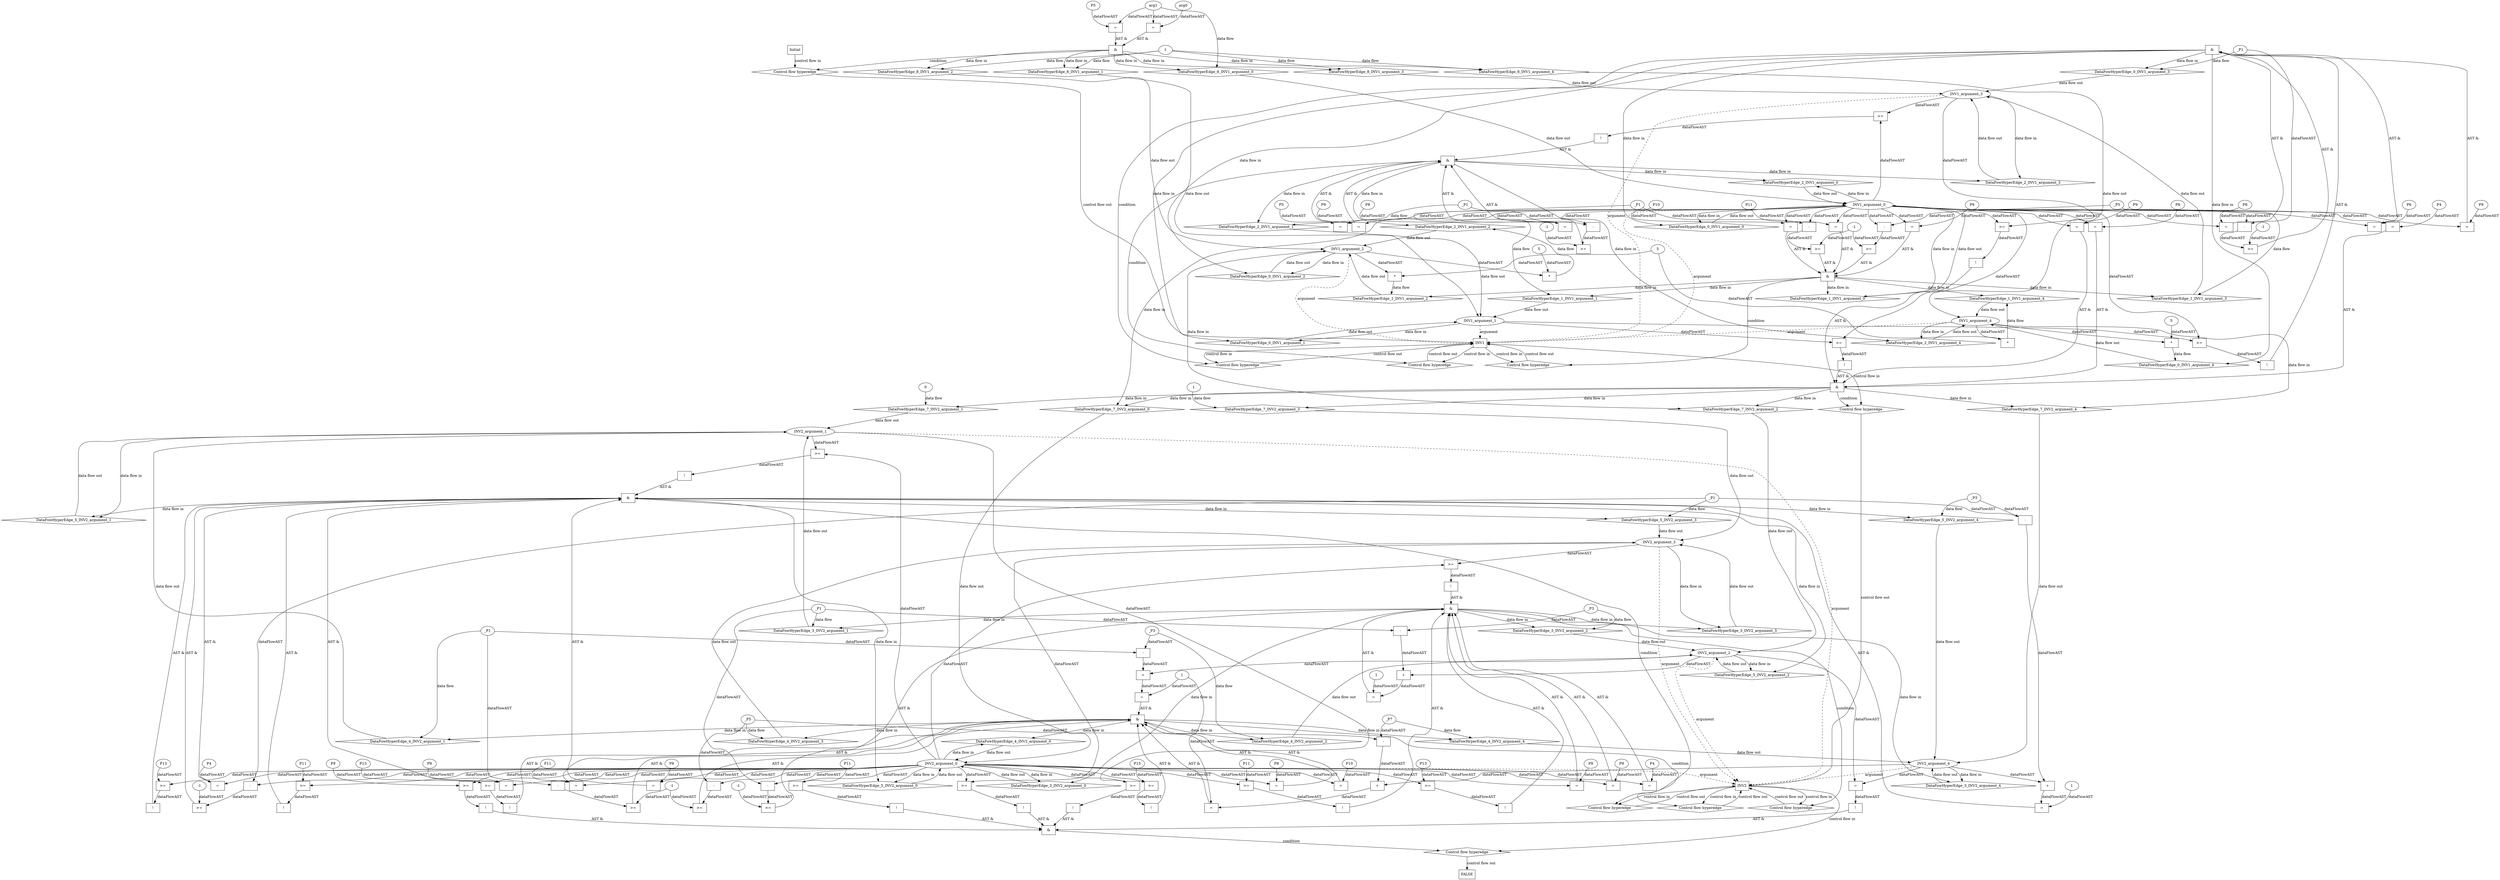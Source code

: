 digraph dag {
"INV1" [label="INV1" nodeName="INV1" class=cfn  shape="rect"];
"INV2" [label="INV2" nodeName="INV2" class=cfn  shape="rect"];
FALSE [label="FALSE" nodeName=FALSE class=cfn  shape="rect"];
Initial [label="Initial" nodeName=Initial class=cfn  shape="rect"];
ControlFowHyperEdge_0 [label="Control flow hyperedge" nodeName=ControlFowHyperEdge_0 class=controlFlowHyperEdge shape="diamond"];
"INV1" -> ControlFowHyperEdge_0 [label="control flow in"]
ControlFowHyperEdge_0 -> "INV1" [label="control flow out"]
ControlFowHyperEdge_1 [label="Control flow hyperedge" nodeName=ControlFowHyperEdge_1 class=controlFlowHyperEdge shape="diamond"];
"INV1" -> ControlFowHyperEdge_1 [label="control flow in"]
ControlFowHyperEdge_1 -> "INV1" [label="control flow out"]
ControlFowHyperEdge_2 [label="Control flow hyperedge" nodeName=ControlFowHyperEdge_2 class=controlFlowHyperEdge shape="diamond"];
"INV1" -> ControlFowHyperEdge_2 [label="control flow in"]
ControlFowHyperEdge_2 -> "INV1" [label="control flow out"]
ControlFowHyperEdge_3 [label="Control flow hyperedge" nodeName=ControlFowHyperEdge_3 class=controlFlowHyperEdge shape="diamond"];
"INV2" -> ControlFowHyperEdge_3 [label="control flow in"]
ControlFowHyperEdge_3 -> "INV2" [label="control flow out"]
ControlFowHyperEdge_4 [label="Control flow hyperedge" nodeName=ControlFowHyperEdge_4 class=controlFlowHyperEdge shape="diamond"];
"INV2" -> ControlFowHyperEdge_4 [label="control flow in"]
ControlFowHyperEdge_4 -> "INV2" [label="control flow out"]
ControlFowHyperEdge_5 [label="Control flow hyperedge" nodeName=ControlFowHyperEdge_5 class=controlFlowHyperEdge shape="diamond"];
"INV2" -> ControlFowHyperEdge_5 [label="control flow in"]
ControlFowHyperEdge_5 -> "INV2" [label="control flow out"]
ControlFowHyperEdge_6 [label="Control flow hyperedge" nodeName=ControlFowHyperEdge_6 class=controlFlowHyperEdge shape="diamond"];
"INV2" -> ControlFowHyperEdge_6 [label="control flow in"]
ControlFowHyperEdge_6 -> "FALSE" [label="control flow out"]
ControlFowHyperEdge_7 [label="Control flow hyperedge" nodeName=ControlFowHyperEdge_7 class=controlFlowHyperEdge shape="diamond"];
"INV1" -> ControlFowHyperEdge_7 [label="control flow in"]
ControlFowHyperEdge_7 -> "INV2" [label="control flow out"]
ControlFowHyperEdge_8 [label="Control flow hyperedge" nodeName=ControlFowHyperEdge_8 class=controlFlowHyperEdge shape="diamond"];
"Initial" -> ControlFowHyperEdge_8 [label="control flow in"]
ControlFowHyperEdge_8 -> "INV1" [label="control flow out"]
"INV1_argument_0" [label="INV1_argument_0" nodeName=argument0 class=argument  head="INV1" shape="oval"];
"INV1_argument_0" -> "INV1"[label="argument" style="dashed"]
"INV1_argument_1" [label="INV1_argument_1" nodeName=argument1 class=argument  head="INV1" shape="oval"];
"INV1_argument_1" -> "INV1"[label="argument" style="dashed"]
"INV1_argument_2" [label="INV1_argument_2" nodeName=argument2 class=argument  head="INV1" shape="oval"];
"INV1_argument_2" -> "INV1"[label="argument" style="dashed"]
"INV1_argument_3" [label="INV1_argument_3" nodeName=argument3 class=argument  head="INV1" shape="oval"];
"INV1_argument_3" -> "INV1"[label="argument" style="dashed"]
"INV1_argument_4" [label="INV1_argument_4" nodeName=argument4 class=argument  head="INV1" shape="oval"];
"INV1_argument_4" -> "INV1"[label="argument" style="dashed"]
"INV2_argument_0" [label="INV2_argument_0" nodeName=argument0 class=argument  head="INV2" shape="oval"];
"INV2_argument_0" -> "INV2"[label="argument" style="dashed"]
"INV2_argument_1" [label="INV2_argument_1" nodeName=argument1 class=argument  head="INV2" shape="oval"];
"INV2_argument_1" -> "INV2"[label="argument" style="dashed"]
"INV2_argument_2" [label="INV2_argument_2" nodeName=argument2 class=argument  head="INV2" shape="oval"];
"INV2_argument_2" -> "INV2"[label="argument" style="dashed"]
"INV2_argument_3" [label="INV2_argument_3" nodeName=argument3 class=argument  head="INV2" shape="oval"];
"INV2_argument_3" -> "INV2"[label="argument" style="dashed"]
"INV2_argument_4" [label="INV2_argument_4" nodeName=argument4 class=argument  head="INV2" shape="oval"];
"INV2_argument_4" -> "INV2"[label="argument" style="dashed"]

"xxxINV1___INV1_0xxx_and" [label="&" nodeName="xxxINV1___INV1_0xxx_and" class=Operator shape="rect"];
"xxxINV1___INV1_0xxxguard1_node_0" [label="=" nodeName="xxxINV1___INV1_0xxxguard1_node_0" class=Operator  shape="rect"];
"xxxINV1___INV1_0xxxguard1_node_1" [label="P6" nodeName="xxxINV1___INV1_0xxxguard1_node_1" class=Constant ];
"xxxINV1___INV1_0xxxguard1_node_1" -> "xxxINV1___INV1_0xxxguard1_node_0"[label="dataFlowAST"]
"INV1_argument_0" -> "xxxINV1___INV1_0xxxguard1_node_0"[label="dataFlowAST"]

"xxxINV1___INV1_0xxxguard1_node_0" -> "xxxINV1___INV1_0xxx_and" [label="AST &"];
"xxxINV1___INV1_0xxxguard2_node_0" [label="!" nodeName="xxxINV1___INV1_0xxxguard2_node_0" class=Operator shape="rect"];
"xxxINV1___INV1_0xxxguard2_node_1" [label=">=" nodeName="xxxINV1___INV1_0xxxguard2_node_1" class=Operator  shape="rect"];
"xxxINV1___INV1_0xxxguard2_node_1" -> "xxxINV1___INV1_0xxxguard2_node_0"[label="dataFlowAST"]
"INV1_argument_0" -> "xxxINV1___INV1_0xxxguard2_node_1"[label="dataFlowAST"]
"INV1_argument_1" -> "xxxINV1___INV1_0xxxguard2_node_1"[label="dataFlowAST"]

"xxxINV1___INV1_0xxxguard2_node_0" -> "xxxINV1___INV1_0xxx_and" [label="AST &"];
"xxxINV1___INV1_0xxxguard_0_node_0" [label="=" nodeName="xxxINV1___INV1_0xxxguard_0_node_0" class=Operator  shape="rect"];
"xxxINV1___INV1_0xxxguard_0_node_1" [label="P9" nodeName="xxxINV1___INV1_0xxxguard_0_node_1" class=Constant ];
"xxxINV1___INV1_0xxxguard_0_node_1" -> "xxxINV1___INV1_0xxxguard_0_node_0"[label="dataFlowAST"]
"INV1_argument_0" -> "xxxINV1___INV1_0xxxguard_0_node_0"[label="dataFlowAST"]

"xxxINV1___INV1_0xxxguard_0_node_0" -> "xxxINV1___INV1_0xxx_and" [label="AST &"];
"xxxINV1___INV1_0xxxguard4_node_0" [label="=" nodeName="xxxINV1___INV1_0xxxguard4_node_0" class=Operator  shape="rect"];
"xxxINV1___INV1_0xxxguard4_node_1" [label="P8" nodeName="xxxINV1___INV1_0xxxguard4_node_1" class=Constant ];
"xxxINV1___INV1_0xxxguard4_node_1" -> "xxxINV1___INV1_0xxxguard4_node_0"[label="dataFlowAST"]
"INV1_argument_0" -> "xxxINV1___INV1_0xxxguard4_node_0"[label="dataFlowAST"]

"xxxINV1___INV1_0xxxguard4_node_0" -> "xxxINV1___INV1_0xxx_and" [label="AST &"];
"xxxINV1___INV1_0xxxguard3_node_0" [label=">=" nodeName="xxxINV1___INV1_0xxxguard3_node_0" class=Operator  shape="rect"];
"xxxINV1___INV1_0xxxguard3_node_1" [label="-" nodeName="xxxINV1___INV1_0xxxguard3_node_1" class= Operator shape="rect"];
"xxxINV1___INV1_0xxxguard3_node_4" [label="-1" nodeName="xxxINV1___INV1_0xxxguard3_node_4" class=Literal ];
"xxxINV1___INV1_0xxxguard3_node_1" -> "xxxINV1___INV1_0xxxguard3_node_0"[label="dataFlowAST"]
"xxxINV1___INV1_0xxxguard3_node_4" -> "xxxINV1___INV1_0xxxguard3_node_0"[label="dataFlowAST"]
"INV1_argument_0" -> "xxxINV1___INV1_0xxxguard3_node_1"[label="dataFlowAST"]
"xxxINV1___INV1_0xxxdataFlow_0_node_0" -> "xxxINV1___INV1_0xxxguard3_node_1"[label="dataFlowAST"]

"xxxINV1___INV1_0xxxguard3_node_0" -> "xxxINV1___INV1_0xxx_and" [label="AST &"];
"xxxINV1___INV1_0xxx_and" -> "ControlFowHyperEdge_0" [label="condition"];
"xxxINV1___INV1_0xxxdataFlow_0_node_0" [label="_P1" nodeName="xxxINV1___INV1_0xxxdataFlow_0_node_0" class=Constant ];

"xxxINV1___INV1_0xxxdataFlow_0_node_0" -> "DataFowHyperEdge_0_INV1_argument_3" [label="data flow"];
"xxxINV1___INV1_0xxxdataFlow1_node_0" [label="*" nodeName="xxxINV1___INV1_0xxxdataFlow1_node_0" class=Operator  shape="rect"];
"xxxINV1___INV1_0xxxdataFlow1_node_1" [label="5" nodeName="xxxINV1___INV1_0xxxdataFlow1_node_1" class=Coeff ];
"xxxINV1___INV1_0xxxdataFlow1_node_1" -> "xxxINV1___INV1_0xxxdataFlow1_node_0"[label="dataFlowAST"]
"INV1_argument_4" -> "xxxINV1___INV1_0xxxdataFlow1_node_0"[label="dataFlowAST"]

"xxxINV1___INV1_0xxxdataFlow1_node_0" -> "DataFowHyperEdge_0_INV1_argument_4" [label="data flow"];
"xxxINV1___INV1_1xxx_and" [label="&" nodeName="xxxINV1___INV1_1xxx_and" class=Operator shape="rect"];
"xxxINV1___INV1_1xxxguard2_node_0" [label=">=" nodeName="xxxINV1___INV1_1xxxguard2_node_0" class=Operator  shape="rect"];
"xxxINV1___INV1_1xxxguard2_node_1" [label="-" nodeName="xxxINV1___INV1_1xxxguard2_node_1" class= Operator shape="rect"];
"xxxINV1___INV1_1xxxguard2_node_4" [label="-1" nodeName="xxxINV1___INV1_1xxxguard2_node_4" class=Literal ];
"xxxINV1___INV1_1xxxguard2_node_1" -> "xxxINV1___INV1_1xxxguard2_node_0"[label="dataFlowAST"]
"xxxINV1___INV1_1xxxguard2_node_4" -> "xxxINV1___INV1_1xxxguard2_node_0"[label="dataFlowAST"]
"INV1_argument_0" -> "xxxINV1___INV1_1xxxguard2_node_1"[label="dataFlowAST"]
"xxxINV1___INV1_1xxxdataFlow_0_node_0" -> "xxxINV1___INV1_1xxxguard2_node_1"[label="dataFlowAST"]

"xxxINV1___INV1_1xxxguard2_node_0" -> "xxxINV1___INV1_1xxx_and" [label="AST &"];
"xxxINV1___INV1_1xxxguard3_node_0" [label=">=" nodeName="xxxINV1___INV1_1xxxguard3_node_0" class=Operator  shape="rect"];
"xxxINV1___INV1_1xxxguard3_node_1" [label="-" nodeName="xxxINV1___INV1_1xxxguard3_node_1" class= Operator shape="rect"];
"xxxINV1___INV1_1xxxguard3_node_1" -> "xxxINV1___INV1_1xxxguard3_node_0"[label="dataFlowAST"]
"xxxINV1___INV1_1xxxguard2_node_4" -> "xxxINV1___INV1_1xxxguard3_node_0"[label="dataFlowAST"]
"INV1_argument_0" -> "xxxINV1___INV1_1xxxguard3_node_1"[label="dataFlowAST"]
"xxxINV1___INV1_1xxxdataFlow2_node_0" -> "xxxINV1___INV1_1xxxguard3_node_1"[label="dataFlowAST"]

"xxxINV1___INV1_1xxxguard3_node_0" -> "xxxINV1___INV1_1xxx_and" [label="AST &"];
"xxxINV1___INV1_1xxxguard_0_node_0" [label="=" nodeName="xxxINV1___INV1_1xxxguard_0_node_0" class=Operator  shape="rect"];
"xxxINV1___INV1_1xxxguard_0_node_1" [label="P11" nodeName="xxxINV1___INV1_1xxxguard_0_node_1" class=Constant ];
"xxxINV1___INV1_1xxxguard_0_node_1" -> "xxxINV1___INV1_1xxxguard_0_node_0"[label="dataFlowAST"]
"INV1_argument_0" -> "xxxINV1___INV1_1xxxguard_0_node_0"[label="dataFlowAST"]

"xxxINV1___INV1_1xxxguard_0_node_0" -> "xxxINV1___INV1_1xxx_and" [label="AST &"];
"xxxINV1___INV1_1xxxguard4_node_0" [label="=" nodeName="xxxINV1___INV1_1xxxguard4_node_0" class=Operator  shape="rect"];
"xxxINV1___INV1_1xxxguard4_node_1" [label="P10" nodeName="xxxINV1___INV1_1xxxguard4_node_1" class=Constant ];
"xxxINV1___INV1_1xxxguard4_node_1" -> "xxxINV1___INV1_1xxxguard4_node_0"[label="dataFlowAST"]
"INV1_argument_0" -> "xxxINV1___INV1_1xxxguard4_node_0"[label="dataFlowAST"]

"xxxINV1___INV1_1xxxguard4_node_0" -> "xxxINV1___INV1_1xxx_and" [label="AST &"];
"xxxINV1___INV1_1xxxguard1_node_0" [label="=" nodeName="xxxINV1___INV1_1xxxguard1_node_0" class=Operator  shape="rect"];
"xxxINV1___INV1_1xxxguard1_node_1" [label="P9" nodeName="xxxINV1___INV1_1xxxguard1_node_1" class=Constant ];
"xxxINV1___INV1_1xxxguard1_node_1" -> "xxxINV1___INV1_1xxxguard1_node_0"[label="dataFlowAST"]
"INV1_argument_0" -> "xxxINV1___INV1_1xxxguard1_node_0"[label="dataFlowAST"]

"xxxINV1___INV1_1xxxguard1_node_0" -> "xxxINV1___INV1_1xxx_and" [label="AST &"];
"xxxINV1___INV1_1xxx_and" -> "ControlFowHyperEdge_1" [label="condition"];
"xxxINV1___INV1_1xxxdataFlow_0_node_0" [label="_P1" nodeName="xxxINV1___INV1_1xxxdataFlow_0_node_0" class=Constant ];

"xxxINV1___INV1_1xxxdataFlow_0_node_0" -> "DataFowHyperEdge_1_INV1_argument_1" [label="data flow"];
"xxxINV1___INV1_1xxxdataFlow1_node_0" [label="*" nodeName="xxxINV1___INV1_1xxxdataFlow1_node_0" class=Operator  shape="rect"];
"xxxINV1___INV1_1xxxdataFlow1_node_1" [label="5" nodeName="xxxINV1___INV1_1xxxdataFlow1_node_1" class=Coeff ];
"xxxINV1___INV1_1xxxdataFlow1_node_1" -> "xxxINV1___INV1_1xxxdataFlow1_node_0"[label="dataFlowAST"]
"INV1_argument_2" -> "xxxINV1___INV1_1xxxdataFlow1_node_0"[label="dataFlowAST"]

"xxxINV1___INV1_1xxxdataFlow1_node_0" -> "DataFowHyperEdge_1_INV1_argument_2" [label="data flow"];
"xxxINV1___INV1_1xxxdataFlow2_node_0" [label="_P5" nodeName="xxxINV1___INV1_1xxxdataFlow2_node_0" class=Constant ];

"xxxINV1___INV1_1xxxdataFlow2_node_0" -> "DataFowHyperEdge_1_INV1_argument_3" [label="data flow"];
"xxxINV1___INV1_1xxxdataFlow3_node_0" [label="*" nodeName="xxxINV1___INV1_1xxxdataFlow3_node_0" class=Operator  shape="rect"];
"xxxINV1___INV1_1xxxdataFlow1_node_1" [label="5" nodeName="xxxINV1___INV1_1xxxdataFlow1_node_1" class=Coeff ];
"xxxINV1___INV1_1xxxdataFlow1_node_1" -> "xxxINV1___INV1_1xxxdataFlow3_node_0"[label="dataFlowAST"]
"INV1_argument_4" -> "xxxINV1___INV1_1xxxdataFlow3_node_0"[label="dataFlowAST"]

"xxxINV1___INV1_1xxxdataFlow3_node_0" -> "DataFowHyperEdge_1_INV1_argument_4" [label="data flow"];
"xxxINV1___INV1_2xxx_and" [label="&" nodeName="xxxINV1___INV1_2xxx_and" class=Operator shape="rect"];
"xxxINV1___INV1_2xxxguard3_node_0" [label="!" nodeName="xxxINV1___INV1_2xxxguard3_node_0" class=Operator shape="rect"];
"xxxINV1___INV1_2xxxguard3_node_1" [label=">=" nodeName="xxxINV1___INV1_2xxxguard3_node_1" class=Operator  shape="rect"];
"xxxINV1___INV1_2xxxguard3_node_1" -> "xxxINV1___INV1_2xxxguard3_node_0"[label="dataFlowAST"]
"INV1_argument_0" -> "xxxINV1___INV1_2xxxguard3_node_1"[label="dataFlowAST"]
"INV1_argument_3" -> "xxxINV1___INV1_2xxxguard3_node_1"[label="dataFlowAST"]

"xxxINV1___INV1_2xxxguard3_node_0" -> "xxxINV1___INV1_2xxx_and" [label="AST &"];
"xxxINV1___INV1_2xxxguard4_node_0" [label="=" nodeName="xxxINV1___INV1_2xxxguard4_node_0" class=Operator  shape="rect"];
"xxxINV1___INV1_2xxxguard4_node_1" [label="P8" nodeName="xxxINV1___INV1_2xxxguard4_node_1" class=Constant ];
"xxxINV1___INV1_2xxxguard4_node_1" -> "xxxINV1___INV1_2xxxguard4_node_0"[label="dataFlowAST"]
"INV1_argument_0" -> "xxxINV1___INV1_2xxxguard4_node_0"[label="dataFlowAST"]

"xxxINV1___INV1_2xxxguard4_node_0" -> "xxxINV1___INV1_2xxx_and" [label="AST &"];
"xxxINV1___INV1_2xxxguard_0_node_0" [label="=" nodeName="xxxINV1___INV1_2xxxguard_0_node_0" class=Operator  shape="rect"];
"xxxINV1___INV1_2xxxguard_0_node_1" [label="P9" nodeName="xxxINV1___INV1_2xxxguard_0_node_1" class=Constant ];
"xxxINV1___INV1_2xxxguard_0_node_1" -> "xxxINV1___INV1_2xxxguard_0_node_0"[label="dataFlowAST"]
"INV1_argument_0" -> "xxxINV1___INV1_2xxxguard_0_node_0"[label="dataFlowAST"]

"xxxINV1___INV1_2xxxguard_0_node_0" -> "xxxINV1___INV1_2xxx_and" [label="AST &"];
"xxxINV1___INV1_2xxxguard2_node_0" [label=">=" nodeName="xxxINV1___INV1_2xxxguard2_node_0" class=Operator  shape="rect"];
"xxxINV1___INV1_2xxxguard2_node_1" [label="-" nodeName="xxxINV1___INV1_2xxxguard2_node_1" class= Operator shape="rect"];
"xxxINV1___INV1_2xxxguard2_node_4" [label="-1" nodeName="xxxINV1___INV1_2xxxguard2_node_4" class=Literal ];
"xxxINV1___INV1_2xxxguard2_node_1" -> "xxxINV1___INV1_2xxxguard2_node_0"[label="dataFlowAST"]
"xxxINV1___INV1_2xxxguard2_node_4" -> "xxxINV1___INV1_2xxxguard2_node_0"[label="dataFlowAST"]
"INV1_argument_0" -> "xxxINV1___INV1_2xxxguard2_node_1"[label="dataFlowAST"]
"xxxINV1___INV1_2xxxdataFlow_0_node_0" -> "xxxINV1___INV1_2xxxguard2_node_1"[label="dataFlowAST"]

"xxxINV1___INV1_2xxxguard2_node_0" -> "xxxINV1___INV1_2xxx_and" [label="AST &"];
"xxxINV1___INV1_2xxxguard1_node_0" [label="=" nodeName="xxxINV1___INV1_2xxxguard1_node_0" class=Operator  shape="rect"];
"xxxINV1___INV1_2xxxguard1_node_1" [label="P5" nodeName="xxxINV1___INV1_2xxxguard1_node_1" class=Constant ];
"xxxINV1___INV1_2xxxguard1_node_1" -> "xxxINV1___INV1_2xxxguard1_node_0"[label="dataFlowAST"]
"INV1_argument_0" -> "xxxINV1___INV1_2xxxguard1_node_0"[label="dataFlowAST"]

"xxxINV1___INV1_2xxxguard1_node_0" -> "xxxINV1___INV1_2xxx_and" [label="AST &"];
"xxxINV1___INV1_2xxx_and" -> "ControlFowHyperEdge_2" [label="condition"];
"xxxINV1___INV1_2xxxdataFlow_0_node_0" [label="_P1" nodeName="xxxINV1___INV1_2xxxdataFlow_0_node_0" class=Constant ];

"xxxINV1___INV1_2xxxdataFlow_0_node_0" -> "DataFowHyperEdge_2_INV1_argument_1" [label="data flow"];
"xxxINV1___INV1_2xxxdataFlow1_node_0" [label="*" nodeName="xxxINV1___INV1_2xxxdataFlow1_node_0" class=Operator  shape="rect"];
"xxxINV1___INV1_2xxxdataFlow1_node_1" [label="5" nodeName="xxxINV1___INV1_2xxxdataFlow1_node_1" class=Coeff ];
"xxxINV1___INV1_2xxxdataFlow1_node_1" -> "xxxINV1___INV1_2xxxdataFlow1_node_0"[label="dataFlowAST"]
"INV1_argument_2" -> "xxxINV1___INV1_2xxxdataFlow1_node_0"[label="dataFlowAST"]

"xxxINV1___INV1_2xxxdataFlow1_node_0" -> "DataFowHyperEdge_2_INV1_argument_2" [label="data flow"];
"xxxINV2___INV2_3xxx_and" [label="&" nodeName="xxxINV2___INV2_3xxx_and" class=Operator shape="rect"];
"xxxINV2___INV2_3xxxguard2_node_0" [label="!" nodeName="xxxINV2___INV2_3xxxguard2_node_0" class=Operator shape="rect"];
"xxxINV2___INV2_3xxxguard2_node_1" [label=">=" nodeName="xxxINV2___INV2_3xxxguard2_node_1" class=Operator  shape="rect"];
"xxxINV2___INV2_3xxxguard2_node_3" [label="P13" nodeName="xxxINV2___INV2_3xxxguard2_node_3" class=Constant ];
"xxxINV2___INV2_3xxxguard2_node_1" -> "xxxINV2___INV2_3xxxguard2_node_0"[label="dataFlowAST"]
"INV2_argument_0" -> "xxxINV2___INV2_3xxxguard2_node_1"[label="dataFlowAST"]
"xxxINV2___INV2_3xxxguard2_node_3" -> "xxxINV2___INV2_3xxxguard2_node_1"[label="dataFlowAST"]

"xxxINV2___INV2_3xxxguard2_node_0" -> "xxxINV2___INV2_3xxx_and" [label="AST &"];
"xxxINV2___INV2_3xxxguard3_node_0" [label="!" nodeName="xxxINV2___INV2_3xxxguard3_node_0" class=Operator shape="rect"];
"xxxINV2___INV2_3xxxguard3_node_1" [label=">=" nodeName="xxxINV2___INV2_3xxxguard3_node_1" class=Operator  shape="rect"];
"xxxINV2___INV2_3xxxguard3_node_1" -> "xxxINV2___INV2_3xxxguard3_node_0"[label="dataFlowAST"]
"INV2_argument_0" -> "xxxINV2___INV2_3xxxguard3_node_1"[label="dataFlowAST"]
"INV2_argument_3" -> "xxxINV2___INV2_3xxxguard3_node_1"[label="dataFlowAST"]

"xxxINV2___INV2_3xxxguard3_node_0" -> "xxxINV2___INV2_3xxx_and" [label="AST &"];
"xxxINV2___INV2_3xxxguard6_node_0" [label="=" nodeName="xxxINV2___INV2_3xxxguard6_node_0" class=Operator  shape="rect"];
"xxxINV2___INV2_3xxxguard6_node_1" [label="P9" nodeName="xxxINV2___INV2_3xxxguard6_node_1" class=Constant ];
"xxxINV2___INV2_3xxxguard6_node_1" -> "xxxINV2___INV2_3xxxguard6_node_0"[label="dataFlowAST"]
"INV2_argument_0" -> "xxxINV2___INV2_3xxxguard6_node_0"[label="dataFlowAST"]

"xxxINV2___INV2_3xxxguard6_node_0" -> "xxxINV2___INV2_3xxx_and" [label="AST &"];
"xxxINV2___INV2_3xxxguard7_node_0" [label="!" nodeName="xxxINV2___INV2_3xxxguard7_node_0" class=Operator shape="rect"];
"xxxINV2___INV2_3xxxguard7_node_1" [label=">=" nodeName="xxxINV2___INV2_3xxxguard7_node_1" class=Operator  shape="rect"];
"xxxINV2___INV2_3xxxguard7_node_3" [label="P11" nodeName="xxxINV2___INV2_3xxxguard7_node_3" class=Constant ];
"xxxINV2___INV2_3xxxguard7_node_1" -> "xxxINV2___INV2_3xxxguard7_node_0"[label="dataFlowAST"]
"INV2_argument_0" -> "xxxINV2___INV2_3xxxguard7_node_1"[label="dataFlowAST"]
"xxxINV2___INV2_3xxxguard7_node_3" -> "xxxINV2___INV2_3xxxguard7_node_1"[label="dataFlowAST"]

"xxxINV2___INV2_3xxxguard7_node_0" -> "xxxINV2___INV2_3xxx_and" [label="AST &"];
"xxxINV2___INV2_3xxxguard5_node_0" [label=">=" nodeName="xxxINV2___INV2_3xxxguard5_node_0" class=Operator  shape="rect"];
"xxxINV2___INV2_3xxxguard5_node_1" [label="-" nodeName="xxxINV2___INV2_3xxxguard5_node_1" class= Operator shape="rect"];
"xxxINV2___INV2_3xxxguard5_node_4" [label="-1" nodeName="xxxINV2___INV2_3xxxguard5_node_4" class=Literal ];
"xxxINV2___INV2_3xxxguard5_node_1" -> "xxxINV2___INV2_3xxxguard5_node_0"[label="dataFlowAST"]
"xxxINV2___INV2_3xxxguard5_node_4" -> "xxxINV2___INV2_3xxxguard5_node_0"[label="dataFlowAST"]
"INV2_argument_0" -> "xxxINV2___INV2_3xxxguard5_node_1"[label="dataFlowAST"]
"xxxINV2___INV2_3xxxdataFlow_0_node_0" -> "xxxINV2___INV2_3xxxguard5_node_1"[label="dataFlowAST"]

"xxxINV2___INV2_3xxxguard5_node_0" -> "xxxINV2___INV2_3xxx_and" [label="AST &"];
"xxxINV2___INV2_3xxxguard_0_node_0" [label="=" nodeName="xxxINV2___INV2_3xxxguard_0_node_0" class=Operator  shape="rect"];
"xxxINV2___INV2_3xxxguard_0_node_1" [label="P8" nodeName="xxxINV2___INV2_3xxxguard_0_node_1" class=Constant ];
"xxxINV2___INV2_3xxxguard_0_node_1" -> "xxxINV2___INV2_3xxxguard_0_node_0"[label="dataFlowAST"]
"INV2_argument_0" -> "xxxINV2___INV2_3xxxguard_0_node_0"[label="dataFlowAST"]

"xxxINV2___INV2_3xxxguard_0_node_0" -> "xxxINV2___INV2_3xxx_and" [label="AST &"];
"xxxINV2___INV2_3xxxguard4_node_0" [label="=" nodeName="xxxINV2___INV2_3xxxguard4_node_0" class=Operator  shape="rect"];
"xxxINV2___INV2_3xxxguard4_node_1" [label="+" nodeName="xxxINV2___INV2_3xxxguard4_node_1" class= Operator shape="rect"];
"xxxINV2___INV2_3xxxguard4_node_3" [label="-" nodeName="xxxINV2___INV2_3xxxguard4_node_3" class= Operator shape="rect"];
"xxxINV2___INV2_3xxxguard4_node_6" [label="1" nodeName="xxxINV2___INV2_3xxxguard4_node_6" class=Literal ];
"xxxINV2___INV2_3xxxguard4_node_1" -> "xxxINV2___INV2_3xxxguard4_node_0"[label="dataFlowAST"]
"xxxINV2___INV2_3xxxguard4_node_6" -> "xxxINV2___INV2_3xxxguard4_node_0"[label="dataFlowAST"]
"INV2_argument_2" -> "xxxINV2___INV2_3xxxguard4_node_1"[label="dataFlowAST"]
"xxxINV2___INV2_3xxxguard4_node_3" -> "xxxINV2___INV2_3xxxguard4_node_1"[label="dataFlowAST"]
"xxxINV2___INV2_3xxxdataFlow_0_node_0" -> "xxxINV2___INV2_3xxxguard4_node_3"[label="dataFlowAST"]
"xxxINV2___INV2_3xxxdataFlow1_node_0" -> "xxxINV2___INV2_3xxxguard4_node_3"[label="dataFlowAST"]

"xxxINV2___INV2_3xxxguard4_node_0" -> "xxxINV2___INV2_3xxx_and" [label="AST &"];
"xxxINV2___INV2_3xxxguard1_node_0" [label="=" nodeName="xxxINV2___INV2_3xxxguard1_node_0" class=Operator  shape="rect"];
"xxxINV2___INV2_3xxxguard1_node_1" [label="P4" nodeName="xxxINV2___INV2_3xxxguard1_node_1" class=Constant ];
"xxxINV2___INV2_3xxxguard1_node_1" -> "xxxINV2___INV2_3xxxguard1_node_0"[label="dataFlowAST"]
"INV2_argument_0" -> "xxxINV2___INV2_3xxxguard1_node_0"[label="dataFlowAST"]

"xxxINV2___INV2_3xxxguard1_node_0" -> "xxxINV2___INV2_3xxx_and" [label="AST &"];
"xxxINV2___INV2_3xxx_and" -> "ControlFowHyperEdge_3" [label="condition"];
"xxxINV2___INV2_3xxxdataFlow_0_node_0" [label="_P1" nodeName="xxxINV2___INV2_3xxxdataFlow_0_node_0" class=Constant ];

"xxxINV2___INV2_3xxxdataFlow_0_node_0" -> "DataFowHyperEdge_3_INV2_argument_1" [label="data flow"];
"xxxINV2___INV2_3xxxdataFlow1_node_0" [label="_P3" nodeName="xxxINV2___INV2_3xxxdataFlow1_node_0" class=Constant ];

"xxxINV2___INV2_3xxxdataFlow1_node_0" -> "DataFowHyperEdge_3_INV2_argument_2" [label="data flow"];
"xxxINV2___INV2_4xxx_and" [label="&" nodeName="xxxINV2___INV2_4xxx_and" class=Operator shape="rect"];
"xxxINV2___INV2_4xxxguard7_node_0" [label="=" nodeName="xxxINV2___INV2_4xxxguard7_node_0" class=Operator  shape="rect"];
"xxxINV2___INV2_4xxxguard7_node_1" [label="P11" nodeName="xxxINV2___INV2_4xxxguard7_node_1" class=Constant ];
"xxxINV2___INV2_4xxxguard7_node_1" -> "xxxINV2___INV2_4xxxguard7_node_0"[label="dataFlowAST"]
"INV2_argument_0" -> "xxxINV2___INV2_4xxxguard7_node_0"[label="dataFlowAST"]

"xxxINV2___INV2_4xxxguard7_node_0" -> "xxxINV2___INV2_4xxx_and" [label="AST &"];
"xxxINV2___INV2_4xxxguard1_node_0" [label="=" nodeName="xxxINV2___INV2_4xxxguard1_node_0" class=Operator  shape="rect"];
"xxxINV2___INV2_4xxxguard1_node_1" [label="P8" nodeName="xxxINV2___INV2_4xxxguard1_node_1" class=Constant ];
"xxxINV2___INV2_4xxxguard1_node_1" -> "xxxINV2___INV2_4xxxguard1_node_0"[label="dataFlowAST"]
"INV2_argument_0" -> "xxxINV2___INV2_4xxxguard1_node_0"[label="dataFlowAST"]

"xxxINV2___INV2_4xxxguard1_node_0" -> "xxxINV2___INV2_4xxx_and" [label="AST &"];
"xxxINV2___INV2_4xxxguard3_node_0" [label="=" nodeName="xxxINV2___INV2_4xxxguard3_node_0" class=Operator  shape="rect"];
"xxxINV2___INV2_4xxxguard3_node_1" [label="+" nodeName="xxxINV2___INV2_4xxxguard3_node_1" class= Operator shape="rect"];
"xxxINV2___INV2_4xxxguard3_node_3" [label="-" nodeName="xxxINV2___INV2_4xxxguard3_node_3" class= Operator shape="rect"];
"xxxINV2___INV2_4xxxguard3_node_6" [label="1" nodeName="xxxINV2___INV2_4xxxguard3_node_6" class=Literal ];
"xxxINV2___INV2_4xxxguard3_node_1" -> "xxxINV2___INV2_4xxxguard3_node_0"[label="dataFlowAST"]
"xxxINV2___INV2_4xxxguard3_node_6" -> "xxxINV2___INV2_4xxxguard3_node_0"[label="dataFlowAST"]
"INV2_argument_4" -> "xxxINV2___INV2_4xxxguard3_node_1"[label="dataFlowAST"]
"xxxINV2___INV2_4xxxguard3_node_3" -> "xxxINV2___INV2_4xxxguard3_node_1"[label="dataFlowAST"]
"xxxINV2___INV2_4xxxdataFlow2_node_0" -> "xxxINV2___INV2_4xxxguard3_node_3"[label="dataFlowAST"]
"xxxINV2___INV2_4xxxdataFlow3_node_0" -> "xxxINV2___INV2_4xxxguard3_node_3"[label="dataFlowAST"]

"xxxINV2___INV2_4xxxguard3_node_0" -> "xxxINV2___INV2_4xxx_and" [label="AST &"];
"xxxINV2___INV2_4xxxguard4_node_0" [label=">=" nodeName="xxxINV2___INV2_4xxxguard4_node_0" class=Operator  shape="rect"];
"xxxINV2___INV2_4xxxguard4_node_1" [label="-" nodeName="xxxINV2___INV2_4xxxguard4_node_1" class= Operator shape="rect"];
"xxxINV2___INV2_4xxxguard4_node_4" [label="-1" nodeName="xxxINV2___INV2_4xxxguard4_node_4" class=Literal ];
"xxxINV2___INV2_4xxxguard4_node_1" -> "xxxINV2___INV2_4xxxguard4_node_0"[label="dataFlowAST"]
"xxxINV2___INV2_4xxxguard4_node_4" -> "xxxINV2___INV2_4xxxguard4_node_0"[label="dataFlowAST"]
"INV2_argument_0" -> "xxxINV2___INV2_4xxxguard4_node_1"[label="dataFlowAST"]
"xxxINV2___INV2_4xxxdataFlow2_node_0" -> "xxxINV2___INV2_4xxxguard4_node_1"[label="dataFlowAST"]

"xxxINV2___INV2_4xxxguard4_node_0" -> "xxxINV2___INV2_4xxx_and" [label="AST &"];
"xxxINV2___INV2_4xxxguard8_node_0" [label="!" nodeName="xxxINV2___INV2_4xxxguard8_node_0" class=Operator shape="rect"];
"xxxINV2___INV2_4xxxguard8_node_1" [label=">=" nodeName="xxxINV2___INV2_4xxxguard8_node_1" class=Operator  shape="rect"];
"xxxINV2___INV2_4xxxguard8_node_3" [label="P13" nodeName="xxxINV2___INV2_4xxxguard8_node_3" class=Constant ];
"xxxINV2___INV2_4xxxguard8_node_1" -> "xxxINV2___INV2_4xxxguard8_node_0"[label="dataFlowAST"]
"INV2_argument_0" -> "xxxINV2___INV2_4xxxguard8_node_1"[label="dataFlowAST"]
"xxxINV2___INV2_4xxxguard8_node_3" -> "xxxINV2___INV2_4xxxguard8_node_1"[label="dataFlowAST"]

"xxxINV2___INV2_4xxxguard8_node_0" -> "xxxINV2___INV2_4xxx_and" [label="AST &"];
"xxxINV2___INV2_4xxxguard5_node_0" [label="=" nodeName="xxxINV2___INV2_4xxxguard5_node_0" class=Operator  shape="rect"];
"xxxINV2___INV2_4xxxguard5_node_1" [label="+" nodeName="xxxINV2___INV2_4xxxguard5_node_1" class= Operator shape="rect"];
"xxxINV2___INV2_4xxxguard5_node_3" [label="-" nodeName="xxxINV2___INV2_4xxxguard5_node_3" class= Operator shape="rect"];
"xxxINV2___INV2_4xxxguard5_node_1" -> "xxxINV2___INV2_4xxxguard5_node_0"[label="dataFlowAST"]
"xxxINV2___INV2_4xxxguard3_node_6" -> "xxxINV2___INV2_4xxxguard5_node_0"[label="dataFlowAST"]
"INV2_argument_2" -> "xxxINV2___INV2_4xxxguard5_node_1"[label="dataFlowAST"]
"xxxINV2___INV2_4xxxguard5_node_3" -> "xxxINV2___INV2_4xxxguard5_node_1"[label="dataFlowAST"]
"xxxINV2___INV2_4xxxdataFlow_0_node_0" -> "xxxINV2___INV2_4xxxguard5_node_3"[label="dataFlowAST"]
"xxxINV2___INV2_4xxxdataFlow1_node_0" -> "xxxINV2___INV2_4xxxguard5_node_3"[label="dataFlowAST"]

"xxxINV2___INV2_4xxxguard5_node_0" -> "xxxINV2___INV2_4xxx_and" [label="AST &"];
"xxxINV2___INV2_4xxxguard_0_node_0" [label="=" nodeName="xxxINV2___INV2_4xxxguard_0_node_0" class=Operator  shape="rect"];
"xxxINV2___INV2_4xxxguard_0_node_1" [label="P10" nodeName="xxxINV2___INV2_4xxxguard_0_node_1" class=Constant ];
"xxxINV2___INV2_4xxxguard_0_node_1" -> "xxxINV2___INV2_4xxxguard_0_node_0"[label="dataFlowAST"]
"INV2_argument_0" -> "xxxINV2___INV2_4xxxguard_0_node_0"[label="dataFlowAST"]

"xxxINV2___INV2_4xxxguard_0_node_0" -> "xxxINV2___INV2_4xxx_and" [label="AST &"];
"xxxINV2___INV2_4xxxguard6_node_0" [label=">=" nodeName="xxxINV2___INV2_4xxxguard6_node_0" class=Operator  shape="rect"];
"xxxINV2___INV2_4xxxguard6_node_1" [label="-" nodeName="xxxINV2___INV2_4xxxguard6_node_1" class= Operator shape="rect"];
"xxxINV2___INV2_4xxxguard6_node_1" -> "xxxINV2___INV2_4xxxguard6_node_0"[label="dataFlowAST"]
"xxxINV2___INV2_4xxxguard4_node_4" -> "xxxINV2___INV2_4xxxguard6_node_0"[label="dataFlowAST"]
"INV2_argument_0" -> "xxxINV2___INV2_4xxxguard6_node_1"[label="dataFlowAST"]
"xxxINV2___INV2_4xxxdataFlow_0_node_0" -> "xxxINV2___INV2_4xxxguard6_node_1"[label="dataFlowAST"]

"xxxINV2___INV2_4xxxguard6_node_0" -> "xxxINV2___INV2_4xxx_and" [label="AST &"];
"xxxINV2___INV2_4xxxguard2_node_0" [label="!" nodeName="xxxINV2___INV2_4xxxguard2_node_0" class=Operator shape="rect"];
"xxxINV2___INV2_4xxxguard2_node_1" [label=">=" nodeName="xxxINV2___INV2_4xxxguard2_node_1" class=Operator  shape="rect"];
"xxxINV2___INV2_4xxxguard2_node_3" [label="P15" nodeName="xxxINV2___INV2_4xxxguard2_node_3" class=Constant ];
"xxxINV2___INV2_4xxxguard2_node_1" -> "xxxINV2___INV2_4xxxguard2_node_0"[label="dataFlowAST"]
"INV2_argument_0" -> "xxxINV2___INV2_4xxxguard2_node_1"[label="dataFlowAST"]
"xxxINV2___INV2_4xxxguard2_node_3" -> "xxxINV2___INV2_4xxxguard2_node_1"[label="dataFlowAST"]

"xxxINV2___INV2_4xxxguard2_node_0" -> "xxxINV2___INV2_4xxx_and" [label="AST &"];
"xxxINV2___INV2_4xxx_and" -> "ControlFowHyperEdge_4" [label="condition"];
"xxxINV2___INV2_4xxxdataFlow_0_node_0" [label="_P1" nodeName="xxxINV2___INV2_4xxxdataFlow_0_node_0" class=Constant ];

"xxxINV2___INV2_4xxxdataFlow_0_node_0" -> "DataFowHyperEdge_4_INV2_argument_1" [label="data flow"];
"xxxINV2___INV2_4xxxdataFlow1_node_0" [label="_P3" nodeName="xxxINV2___INV2_4xxxdataFlow1_node_0" class=Constant ];

"xxxINV2___INV2_4xxxdataFlow1_node_0" -> "DataFowHyperEdge_4_INV2_argument_2" [label="data flow"];
"xxxINV2___INV2_4xxxdataFlow2_node_0" [label="_P5" nodeName="xxxINV2___INV2_4xxxdataFlow2_node_0" class=Constant ];

"xxxINV2___INV2_4xxxdataFlow2_node_0" -> "DataFowHyperEdge_4_INV2_argument_3" [label="data flow"];
"xxxINV2___INV2_4xxxdataFlow3_node_0" [label="_P7" nodeName="xxxINV2___INV2_4xxxdataFlow3_node_0" class=Constant ];

"xxxINV2___INV2_4xxxdataFlow3_node_0" -> "DataFowHyperEdge_4_INV2_argument_4" [label="data flow"];
"xxxINV2___INV2_5xxx_and" [label="&" nodeName="xxxINV2___INV2_5xxx_and" class=Operator shape="rect"];
"xxxINV2___INV2_5xxxguard1_node_0" [label="=" nodeName="xxxINV2___INV2_5xxxguard1_node_0" class=Operator  shape="rect"];
"xxxINV2___INV2_5xxxguard1_node_1" [label="P4" nodeName="xxxINV2___INV2_5xxxguard1_node_1" class=Constant ];
"xxxINV2___INV2_5xxxguard1_node_1" -> "xxxINV2___INV2_5xxxguard1_node_0"[label="dataFlowAST"]
"INV2_argument_0" -> "xxxINV2___INV2_5xxxguard1_node_0"[label="dataFlowAST"]

"xxxINV2___INV2_5xxxguard1_node_0" -> "xxxINV2___INV2_5xxx_and" [label="AST &"];
"xxxINV2___INV2_5xxxguard_0_node_0" [label="=" nodeName="xxxINV2___INV2_5xxxguard_0_node_0" class=Operator  shape="rect"];
"xxxINV2___INV2_5xxxguard_0_node_1" [label="P8" nodeName="xxxINV2___INV2_5xxxguard_0_node_1" class=Constant ];
"xxxINV2___INV2_5xxxguard_0_node_1" -> "xxxINV2___INV2_5xxxguard_0_node_0"[label="dataFlowAST"]
"INV2_argument_0" -> "xxxINV2___INV2_5xxxguard_0_node_0"[label="dataFlowAST"]

"xxxINV2___INV2_5xxxguard_0_node_0" -> "xxxINV2___INV2_5xxx_and" [label="AST &"];
"xxxINV2___INV2_5xxxguard7_node_0" [label="!" nodeName="xxxINV2___INV2_5xxxguard7_node_0" class=Operator shape="rect"];
"xxxINV2___INV2_5xxxguard7_node_1" [label=">=" nodeName="xxxINV2___INV2_5xxxguard7_node_1" class=Operator  shape="rect"];
"xxxINV2___INV2_5xxxguard7_node_3" [label="P11" nodeName="xxxINV2___INV2_5xxxguard7_node_3" class=Constant ];
"xxxINV2___INV2_5xxxguard7_node_1" -> "xxxINV2___INV2_5xxxguard7_node_0"[label="dataFlowAST"]
"INV2_argument_0" -> "xxxINV2___INV2_5xxxguard7_node_1"[label="dataFlowAST"]
"xxxINV2___INV2_5xxxguard7_node_3" -> "xxxINV2___INV2_5xxxguard7_node_1"[label="dataFlowAST"]

"xxxINV2___INV2_5xxxguard7_node_0" -> "xxxINV2___INV2_5xxx_and" [label="AST &"];
"xxxINV2___INV2_5xxxguard2_node_0" [label="!" nodeName="xxxINV2___INV2_5xxxguard2_node_0" class=Operator shape="rect"];
"xxxINV2___INV2_5xxxguard2_node_1" [label=">=" nodeName="xxxINV2___INV2_5xxxguard2_node_1" class=Operator  shape="rect"];
"xxxINV2___INV2_5xxxguard2_node_3" [label="P13" nodeName="xxxINV2___INV2_5xxxguard2_node_3" class=Constant ];
"xxxINV2___INV2_5xxxguard2_node_1" -> "xxxINV2___INV2_5xxxguard2_node_0"[label="dataFlowAST"]
"INV2_argument_0" -> "xxxINV2___INV2_5xxxguard2_node_1"[label="dataFlowAST"]
"xxxINV2___INV2_5xxxguard2_node_3" -> "xxxINV2___INV2_5xxxguard2_node_1"[label="dataFlowAST"]

"xxxINV2___INV2_5xxxguard2_node_0" -> "xxxINV2___INV2_5xxx_and" [label="AST &"];
"xxxINV2___INV2_5xxxguard6_node_0" [label="=" nodeName="xxxINV2___INV2_5xxxguard6_node_0" class=Operator  shape="rect"];
"xxxINV2___INV2_5xxxguard6_node_1" [label="P9" nodeName="xxxINV2___INV2_5xxxguard6_node_1" class=Constant ];
"xxxINV2___INV2_5xxxguard6_node_1" -> "xxxINV2___INV2_5xxxguard6_node_0"[label="dataFlowAST"]
"INV2_argument_0" -> "xxxINV2___INV2_5xxxguard6_node_0"[label="dataFlowAST"]

"xxxINV2___INV2_5xxxguard6_node_0" -> "xxxINV2___INV2_5xxx_and" [label="AST &"];
"xxxINV2___INV2_5xxxguard5_node_0" [label="!" nodeName="xxxINV2___INV2_5xxxguard5_node_0" class=Operator shape="rect"];
"xxxINV2___INV2_5xxxguard5_node_1" [label=">=" nodeName="xxxINV2___INV2_5xxxguard5_node_1" class=Operator  shape="rect"];
"xxxINV2___INV2_5xxxguard5_node_1" -> "xxxINV2___INV2_5xxxguard5_node_0"[label="dataFlowAST"]
"INV2_argument_0" -> "xxxINV2___INV2_5xxxguard5_node_1"[label="dataFlowAST"]
"INV2_argument_1" -> "xxxINV2___INV2_5xxxguard5_node_1"[label="dataFlowAST"]

"xxxINV2___INV2_5xxxguard5_node_0" -> "xxxINV2___INV2_5xxx_and" [label="AST &"];
"xxxINV2___INV2_5xxxguard3_node_0" [label=">=" nodeName="xxxINV2___INV2_5xxxguard3_node_0" class=Operator  shape="rect"];
"xxxINV2___INV2_5xxxguard3_node_1" [label="-" nodeName="xxxINV2___INV2_5xxxguard3_node_1" class= Operator shape="rect"];
"xxxINV2___INV2_5xxxguard3_node_4" [label="-1" nodeName="xxxINV2___INV2_5xxxguard3_node_4" class=Literal ];
"xxxINV2___INV2_5xxxguard3_node_1" -> "xxxINV2___INV2_5xxxguard3_node_0"[label="dataFlowAST"]
"xxxINV2___INV2_5xxxguard3_node_4" -> "xxxINV2___INV2_5xxxguard3_node_0"[label="dataFlowAST"]
"INV2_argument_0" -> "xxxINV2___INV2_5xxxguard3_node_1"[label="dataFlowAST"]
"xxxINV2___INV2_5xxxdataFlow_0_node_0" -> "xxxINV2___INV2_5xxxguard3_node_1"[label="dataFlowAST"]

"xxxINV2___INV2_5xxxguard3_node_0" -> "xxxINV2___INV2_5xxx_and" [label="AST &"];
"xxxINV2___INV2_5xxxguard4_node_0" [label="=" nodeName="xxxINV2___INV2_5xxxguard4_node_0" class=Operator  shape="rect"];
"xxxINV2___INV2_5xxxguard4_node_1" [label="+" nodeName="xxxINV2___INV2_5xxxguard4_node_1" class= Operator shape="rect"];
"xxxINV2___INV2_5xxxguard4_node_3" [label="-" nodeName="xxxINV2___INV2_5xxxguard4_node_3" class= Operator shape="rect"];
"xxxINV2___INV2_5xxxguard4_node_6" [label="1" nodeName="xxxINV2___INV2_5xxxguard4_node_6" class=Literal ];
"xxxINV2___INV2_5xxxguard4_node_1" -> "xxxINV2___INV2_5xxxguard4_node_0"[label="dataFlowAST"]
"xxxINV2___INV2_5xxxguard4_node_6" -> "xxxINV2___INV2_5xxxguard4_node_0"[label="dataFlowAST"]
"INV2_argument_4" -> "xxxINV2___INV2_5xxxguard4_node_1"[label="dataFlowAST"]
"xxxINV2___INV2_5xxxguard4_node_3" -> "xxxINV2___INV2_5xxxguard4_node_1"[label="dataFlowAST"]
"xxxINV2___INV2_5xxxdataFlow_0_node_0" -> "xxxINV2___INV2_5xxxguard4_node_3"[label="dataFlowAST"]
"xxxINV2___INV2_5xxxdataFlow1_node_0" -> "xxxINV2___INV2_5xxxguard4_node_3"[label="dataFlowAST"]

"xxxINV2___INV2_5xxxguard4_node_0" -> "xxxINV2___INV2_5xxx_and" [label="AST &"];
"xxxINV2___INV2_5xxx_and" -> "ControlFowHyperEdge_5" [label="condition"];
"xxxINV2___INV2_5xxxdataFlow_0_node_0" [label="_P1" nodeName="xxxINV2___INV2_5xxxdataFlow_0_node_0" class=Constant ];

"xxxINV2___INV2_5xxxdataFlow_0_node_0" -> "DataFowHyperEdge_5_INV2_argument_3" [label="data flow"];
"xxxINV2___INV2_5xxxdataFlow1_node_0" [label="_P3" nodeName="xxxINV2___INV2_5xxxdataFlow1_node_0" class=Constant ];

"xxxINV2___INV2_5xxxdataFlow1_node_0" -> "DataFowHyperEdge_5_INV2_argument_4" [label="data flow"];
"xxxFALSE___INV2_6xxx_and" [label="&" nodeName="xxxFALSE___INV2_6xxx_and" class=Operator shape="rect"];
"xxxFALSE___INV2_6xxxguard_0_node_0" [label="!" nodeName="xxxFALSE___INV2_6xxxguard_0_node_0" class=Operator shape="rect"];
"xxxFALSE___INV2_6xxxguard_0_node_1" [label=">=" nodeName="xxxFALSE___INV2_6xxxguard_0_node_1" class=Operator  shape="rect"];
"xxxFALSE___INV2_6xxxguard_0_node_3" [label="P11" nodeName="xxxFALSE___INV2_6xxxguard_0_node_3" class=Constant ];
"xxxFALSE___INV2_6xxxguard_0_node_1" -> "xxxFALSE___INV2_6xxxguard_0_node_0"[label="dataFlowAST"]
"INV2_argument_0" -> "xxxFALSE___INV2_6xxxguard_0_node_1"[label="dataFlowAST"]
"xxxFALSE___INV2_6xxxguard_0_node_3" -> "xxxFALSE___INV2_6xxxguard_0_node_1"[label="dataFlowAST"]

"xxxFALSE___INV2_6xxxguard_0_node_0" -> "xxxFALSE___INV2_6xxx_and" [label="AST &"];
"xxxFALSE___INV2_6xxxguard2_node_0" [label="!" nodeName="xxxFALSE___INV2_6xxxguard2_node_0" class=Operator shape="rect"];
"xxxFALSE___INV2_6xxxguard2_node_1" [label="=" nodeName="xxxFALSE___INV2_6xxxguard2_node_1" class=Operator  shape="rect"];
"xxxFALSE___INV2_6xxxguard2_node_1" -> "xxxFALSE___INV2_6xxxguard2_node_0"[label="dataFlowAST"]
"INV2_argument_2" -> "xxxFALSE___INV2_6xxxguard2_node_1"[label="dataFlowAST"]
"INV2_argument_4" -> "xxxFALSE___INV2_6xxxguard2_node_1"[label="dataFlowAST"]

"xxxFALSE___INV2_6xxxguard2_node_0" -> "xxxFALSE___INV2_6xxx_and" [label="AST &"];
"xxxFALSE___INV2_6xxxguard4_node_0" [label="!" nodeName="xxxFALSE___INV2_6xxxguard4_node_0" class=Operator shape="rect"];
"xxxFALSE___INV2_6xxxguard4_node_1" [label=">=" nodeName="xxxFALSE___INV2_6xxxguard4_node_1" class=Operator  shape="rect"];
"xxxFALSE___INV2_6xxxguard4_node_1" -> "xxxFALSE___INV2_6xxxguard4_node_0"[label="dataFlowAST"]
"INV2_argument_0" -> "xxxFALSE___INV2_6xxxguard4_node_1"[label="dataFlowAST"]
"INV2_argument_1" -> "xxxFALSE___INV2_6xxxguard4_node_1"[label="dataFlowAST"]

"xxxFALSE___INV2_6xxxguard4_node_0" -> "xxxFALSE___INV2_6xxx_and" [label="AST &"];
"xxxFALSE___INV2_6xxxguard3_node_0" [label="!" nodeName="xxxFALSE___INV2_6xxxguard3_node_0" class=Operator shape="rect"];
"xxxFALSE___INV2_6xxxguard3_node_1" [label=">=" nodeName="xxxFALSE___INV2_6xxxguard3_node_1" class=Operator  shape="rect"];
"xxxFALSE___INV2_6xxxguard3_node_1" -> "xxxFALSE___INV2_6xxxguard3_node_0"[label="dataFlowAST"]
"INV2_argument_0" -> "xxxFALSE___INV2_6xxxguard3_node_1"[label="dataFlowAST"]
"INV2_argument_3" -> "xxxFALSE___INV2_6xxxguard3_node_1"[label="dataFlowAST"]

"xxxFALSE___INV2_6xxxguard3_node_0" -> "xxxFALSE___INV2_6xxx_and" [label="AST &"];
"xxxFALSE___INV2_6xxxguard1_node_0" [label="!" nodeName="xxxFALSE___INV2_6xxxguard1_node_0" class=Operator shape="rect"];
"xxxFALSE___INV2_6xxxguard1_node_1" [label=">=" nodeName="xxxFALSE___INV2_6xxxguard1_node_1" class=Operator  shape="rect"];
"xxxFALSE___INV2_6xxxguard1_node_3" [label="P9" nodeName="xxxFALSE___INV2_6xxxguard1_node_3" class=Constant ];
"xxxFALSE___INV2_6xxxguard1_node_1" -> "xxxFALSE___INV2_6xxxguard1_node_0"[label="dataFlowAST"]
"INV2_argument_0" -> "xxxFALSE___INV2_6xxxguard1_node_1"[label="dataFlowAST"]
"xxxFALSE___INV2_6xxxguard1_node_3" -> "xxxFALSE___INV2_6xxxguard1_node_1"[label="dataFlowAST"]

"xxxFALSE___INV2_6xxxguard1_node_0" -> "xxxFALSE___INV2_6xxx_and" [label="AST &"];
"xxxFALSE___INV2_6xxx_and" -> "ControlFowHyperEdge_6" [label="condition"];
"xxxINV2___INV1_7xxx_and" [label="&" nodeName="xxxINV2___INV1_7xxx_and" class=Operator shape="rect"];
"xxxINV2___INV1_7xxxguard1_node_0" [label="=" nodeName="xxxINV2___INV1_7xxxguard1_node_0" class=Operator  shape="rect"];
"xxxINV2___INV1_7xxxguard1_node_1" [label="P4" nodeName="xxxINV2___INV1_7xxxguard1_node_1" class=Constant ];
"xxxINV2___INV1_7xxxguard1_node_1" -> "xxxINV2___INV1_7xxxguard1_node_0"[label="dataFlowAST"]
"INV1_argument_0" -> "xxxINV2___INV1_7xxxguard1_node_0"[label="dataFlowAST"]

"xxxINV2___INV1_7xxxguard1_node_0" -> "xxxINV2___INV1_7xxx_and" [label="AST &"];
"xxxINV2___INV1_7xxxguard3_node_0" [label="!" nodeName="xxxINV2___INV1_7xxxguard3_node_0" class=Operator shape="rect"];
"xxxINV2___INV1_7xxxguard3_node_1" [label=">=" nodeName="xxxINV2___INV1_7xxxguard3_node_1" class=Operator  shape="rect"];
"xxxINV2___INV1_7xxxguard3_node_1" -> "xxxINV2___INV1_7xxxguard3_node_0"[label="dataFlowAST"]
"INV1_argument_0" -> "xxxINV2___INV1_7xxxguard3_node_1"[label="dataFlowAST"]
"INV1_argument_3" -> "xxxINV2___INV1_7xxxguard3_node_1"[label="dataFlowAST"]

"xxxINV2___INV1_7xxxguard3_node_0" -> "xxxINV2___INV1_7xxx_and" [label="AST &"];
"xxxINV2___INV1_7xxxguard_0_node_0" [label="=" nodeName="xxxINV2___INV1_7xxxguard_0_node_0" class=Operator  shape="rect"];
"xxxINV2___INV1_7xxxguard_0_node_1" [label="P9" nodeName="xxxINV2___INV1_7xxxguard_0_node_1" class=Constant ];
"xxxINV2___INV1_7xxxguard_0_node_1" -> "xxxINV2___INV1_7xxxguard_0_node_0"[label="dataFlowAST"]
"INV1_argument_0" -> "xxxINV2___INV1_7xxxguard_0_node_0"[label="dataFlowAST"]

"xxxINV2___INV1_7xxxguard_0_node_0" -> "xxxINV2___INV1_7xxx_and" [label="AST &"];
"xxxINV2___INV1_7xxxguard4_node_0" [label="=" nodeName="xxxINV2___INV1_7xxxguard4_node_0" class=Operator  shape="rect"];
"xxxINV2___INV1_7xxxguard4_node_1" [label="P8" nodeName="xxxINV2___INV1_7xxxguard4_node_1" class=Constant ];
"xxxINV2___INV1_7xxxguard4_node_1" -> "xxxINV2___INV1_7xxxguard4_node_0"[label="dataFlowAST"]
"INV1_argument_0" -> "xxxINV2___INV1_7xxxguard4_node_0"[label="dataFlowAST"]

"xxxINV2___INV1_7xxxguard4_node_0" -> "xxxINV2___INV1_7xxx_and" [label="AST &"];
"xxxINV2___INV1_7xxxguard2_node_0" [label="!" nodeName="xxxINV2___INV1_7xxxguard2_node_0" class=Operator shape="rect"];
"xxxINV2___INV1_7xxxguard2_node_1" [label=">=" nodeName="xxxINV2___INV1_7xxxguard2_node_1" class=Operator  shape="rect"];
"xxxINV2___INV1_7xxxguard2_node_1" -> "xxxINV2___INV1_7xxxguard2_node_0"[label="dataFlowAST"]
"INV1_argument_0" -> "xxxINV2___INV1_7xxxguard2_node_1"[label="dataFlowAST"]
"INV1_argument_1" -> "xxxINV2___INV1_7xxxguard2_node_1"[label="dataFlowAST"]

"xxxINV2___INV1_7xxxguard2_node_0" -> "xxxINV2___INV1_7xxx_and" [label="AST &"];
"xxxINV2___INV1_7xxx_and" -> "ControlFowHyperEdge_7" [label="condition"];
"xxxINV2___INV1_7xxxdataFlow_0_node_0" [label="0" nodeName="xxxINV2___INV1_7xxxdataFlow_0_node_0" class=Literal ];

"xxxINV2___INV1_7xxxdataFlow_0_node_0" -> "DataFowHyperEdge_7_INV2_argument_1" [label="data flow"];
"xxxINV2___INV1_7xxxdataFlow1_node_0" [label="1" nodeName="xxxINV2___INV1_7xxxdataFlow1_node_0" class=Literal ];

"xxxINV2___INV1_7xxxdataFlow1_node_0" -> "DataFowHyperEdge_7_INV2_argument_3" [label="data flow"];
"xxxINV1___Initial_8xxx_and" [label="&" nodeName="xxxINV1___Initial_8xxx_and" class=Operator shape="rect"];
"xxxINV1___Initial_8xxxguard_0_node_0" [label="=" nodeName="xxxINV1___Initial_8xxxguard_0_node_0" class=Operator  shape="rect"];
"xxxINV1___Initial_8xxxguard_0_node_1" [label="P5" nodeName="xxxINV1___Initial_8xxxguard_0_node_1" class=Constant ];
"xxxINV1___Initial_8xxxguard_0_node_1" -> "xxxINV1___Initial_8xxxguard_0_node_0"[label="dataFlowAST"]
"xxxINV1___Initial_8xxxdataFlow4_node_0" -> "xxxINV1___Initial_8xxxguard_0_node_0"[label="dataFlowAST"]

"xxxINV1___Initial_8xxxguard_0_node_0" -> "xxxINV1___Initial_8xxx_and" [label="AST &"];
"xxxINV1___Initial_8xxxguard1_node_0" [label="=" nodeName="xxxINV1___Initial_8xxxguard1_node_0" class=Operator  shape="rect"];
"xxxINV1___Initial_8xxxguard1_node_1" [label="arg0" nodeName="xxxINV1___Initial_8xxxguard1_node_1" class=Constant ];
"xxxINV1___Initial_8xxxguard1_node_1" -> "xxxINV1___Initial_8xxxguard1_node_0"[label="dataFlowAST"]
"xxxINV1___Initial_8xxxdataFlow4_node_0" -> "xxxINV1___Initial_8xxxguard1_node_0"[label="dataFlowAST"]

"xxxINV1___Initial_8xxxguard1_node_0" -> "xxxINV1___Initial_8xxx_and" [label="AST &"];
"xxxINV1___Initial_8xxx_and" -> "ControlFowHyperEdge_8" [label="condition"];
"xxxINV1___Initial_8xxxdataFlow_0_node_0" [label="1" nodeName="xxxINV1___Initial_8xxxdataFlow_0_node_0" class=Literal ];

"xxxINV1___Initial_8xxxdataFlow_0_node_0" -> "DataFowHyperEdge_8_INV1_argument_4" [label="data flow"];

"xxxINV1___Initial_8xxxdataFlow_0_node_0" -> "DataFowHyperEdge_8_INV1_argument_1" [label="data flow"];

"xxxINV1___Initial_8xxxdataFlow_0_node_0" -> "DataFowHyperEdge_8_INV1_argument_2" [label="data flow"];

"xxxINV1___Initial_8xxxdataFlow_0_node_0" -> "DataFowHyperEdge_8_INV1_argument_3" [label="data flow"];
"xxxINV1___Initial_8xxxdataFlow4_node_0" [label="arg1" nodeName="xxxINV1___Initial_8xxxdataFlow4_node_0" class=Constant ];

"xxxINV1___Initial_8xxxdataFlow4_node_0" -> "DataFowHyperEdge_8_INV1_argument_0" [label="data flow"];
"DataFowHyperEdge_0_INV1_argument_0" [label="DataFowHyperEdge_0_INV1_argument_0" nodeName="DataFowHyperEdge_0_INV1_argument_0" class=DataFlowHyperedge shape="diamond"];
"DataFowHyperEdge_0_INV1_argument_0" -> "INV1_argument_0"[label="data flow out"]
"xxxINV1___INV1_0xxx_and" -> "DataFowHyperEdge_0_INV1_argument_0"[label="data flow in"]
"DataFowHyperEdge_0_INV1_argument_1" [label="DataFowHyperEdge_0_INV1_argument_1" nodeName="DataFowHyperEdge_0_INV1_argument_1" class=DataFlowHyperedge shape="diamond"];
"DataFowHyperEdge_0_INV1_argument_1" -> "INV1_argument_1"[label="data flow out"]
"xxxINV1___INV1_0xxx_and" -> "DataFowHyperEdge_0_INV1_argument_1"[label="data flow in"]
"DataFowHyperEdge_0_INV1_argument_2" [label="DataFowHyperEdge_0_INV1_argument_2" nodeName="DataFowHyperEdge_0_INV1_argument_2" class=DataFlowHyperedge shape="diamond"];
"DataFowHyperEdge_0_INV1_argument_2" -> "INV1_argument_2"[label="data flow out"]
"xxxINV1___INV1_0xxx_and" -> "DataFowHyperEdge_0_INV1_argument_2"[label="data flow in"]
"DataFowHyperEdge_0_INV1_argument_3" [label="DataFowHyperEdge_0_INV1_argument_3" nodeName="DataFowHyperEdge_0_INV1_argument_3" class=DataFlowHyperedge shape="diamond"];
"DataFowHyperEdge_0_INV1_argument_3" -> "INV1_argument_3"[label="data flow out"]
"xxxINV1___INV1_0xxx_and" -> "DataFowHyperEdge_0_INV1_argument_3"[label="data flow in"]
"DataFowHyperEdge_0_INV1_argument_4" [label="DataFowHyperEdge_0_INV1_argument_4" nodeName="DataFowHyperEdge_0_INV1_argument_4" class=DataFlowHyperedge shape="diamond"];
"DataFowHyperEdge_0_INV1_argument_4" -> "INV1_argument_4"[label="data flow out"]
"xxxINV1___INV1_0xxx_and" -> "DataFowHyperEdge_0_INV1_argument_4"[label="data flow in"]
"DataFowHyperEdge_1_INV1_argument_0" [label="DataFowHyperEdge_1_INV1_argument_0" nodeName="DataFowHyperEdge_1_INV1_argument_0" class=DataFlowHyperedge shape="diamond"];
"DataFowHyperEdge_1_INV1_argument_0" -> "INV1_argument_0"[label="data flow out"]
"xxxINV1___INV1_1xxx_and" -> "DataFowHyperEdge_1_INV1_argument_0"[label="data flow in"]
"DataFowHyperEdge_1_INV1_argument_1" [label="DataFowHyperEdge_1_INV1_argument_1" nodeName="DataFowHyperEdge_1_INV1_argument_1" class=DataFlowHyperedge shape="diamond"];
"DataFowHyperEdge_1_INV1_argument_1" -> "INV1_argument_1"[label="data flow out"]
"xxxINV1___INV1_1xxx_and" -> "DataFowHyperEdge_1_INV1_argument_1"[label="data flow in"]
"DataFowHyperEdge_1_INV1_argument_2" [label="DataFowHyperEdge_1_INV1_argument_2" nodeName="DataFowHyperEdge_1_INV1_argument_2" class=DataFlowHyperedge shape="diamond"];
"DataFowHyperEdge_1_INV1_argument_2" -> "INV1_argument_2"[label="data flow out"]
"xxxINV1___INV1_1xxx_and" -> "DataFowHyperEdge_1_INV1_argument_2"[label="data flow in"]
"DataFowHyperEdge_1_INV1_argument_3" [label="DataFowHyperEdge_1_INV1_argument_3" nodeName="DataFowHyperEdge_1_INV1_argument_3" class=DataFlowHyperedge shape="diamond"];
"DataFowHyperEdge_1_INV1_argument_3" -> "INV1_argument_3"[label="data flow out"]
"xxxINV1___INV1_1xxx_and" -> "DataFowHyperEdge_1_INV1_argument_3"[label="data flow in"]
"DataFowHyperEdge_1_INV1_argument_4" [label="DataFowHyperEdge_1_INV1_argument_4" nodeName="DataFowHyperEdge_1_INV1_argument_4" class=DataFlowHyperedge shape="diamond"];
"DataFowHyperEdge_1_INV1_argument_4" -> "INV1_argument_4"[label="data flow out"]
"xxxINV1___INV1_1xxx_and" -> "DataFowHyperEdge_1_INV1_argument_4"[label="data flow in"]
"DataFowHyperEdge_2_INV1_argument_0" [label="DataFowHyperEdge_2_INV1_argument_0" nodeName="DataFowHyperEdge_2_INV1_argument_0" class=DataFlowHyperedge shape="diamond"];
"DataFowHyperEdge_2_INV1_argument_0" -> "INV1_argument_0"[label="data flow out"]
"xxxINV1___INV1_2xxx_and" -> "DataFowHyperEdge_2_INV1_argument_0"[label="data flow in"]
"DataFowHyperEdge_2_INV1_argument_1" [label="DataFowHyperEdge_2_INV1_argument_1" nodeName="DataFowHyperEdge_2_INV1_argument_1" class=DataFlowHyperedge shape="diamond"];
"DataFowHyperEdge_2_INV1_argument_1" -> "INV1_argument_1"[label="data flow out"]
"xxxINV1___INV1_2xxx_and" -> "DataFowHyperEdge_2_INV1_argument_1"[label="data flow in"]
"DataFowHyperEdge_2_INV1_argument_2" [label="DataFowHyperEdge_2_INV1_argument_2" nodeName="DataFowHyperEdge_2_INV1_argument_2" class=DataFlowHyperedge shape="diamond"];
"DataFowHyperEdge_2_INV1_argument_2" -> "INV1_argument_2"[label="data flow out"]
"xxxINV1___INV1_2xxx_and" -> "DataFowHyperEdge_2_INV1_argument_2"[label="data flow in"]
"DataFowHyperEdge_2_INV1_argument_3" [label="DataFowHyperEdge_2_INV1_argument_3" nodeName="DataFowHyperEdge_2_INV1_argument_3" class=DataFlowHyperedge shape="diamond"];
"DataFowHyperEdge_2_INV1_argument_3" -> "INV1_argument_3"[label="data flow out"]
"xxxINV1___INV1_2xxx_and" -> "DataFowHyperEdge_2_INV1_argument_3"[label="data flow in"]
"DataFowHyperEdge_2_INV1_argument_4" [label="DataFowHyperEdge_2_INV1_argument_4" nodeName="DataFowHyperEdge_2_INV1_argument_4" class=DataFlowHyperedge shape="diamond"];
"DataFowHyperEdge_2_INV1_argument_4" -> "INV1_argument_4"[label="data flow out"]
"xxxINV1___INV1_2xxx_and" -> "DataFowHyperEdge_2_INV1_argument_4"[label="data flow in"]
"DataFowHyperEdge_3_INV2_argument_0" [label="DataFowHyperEdge_3_INV2_argument_0" nodeName="DataFowHyperEdge_3_INV2_argument_0" class=DataFlowHyperedge shape="diamond"];
"DataFowHyperEdge_3_INV2_argument_0" -> "INV2_argument_0"[label="data flow out"]
"xxxINV2___INV2_3xxx_and" -> "DataFowHyperEdge_3_INV2_argument_0"[label="data flow in"]
"DataFowHyperEdge_3_INV2_argument_1" [label="DataFowHyperEdge_3_INV2_argument_1" nodeName="DataFowHyperEdge_3_INV2_argument_1" class=DataFlowHyperedge shape="diamond"];
"DataFowHyperEdge_3_INV2_argument_1" -> "INV2_argument_1"[label="data flow out"]
"xxxINV2___INV2_3xxx_and" -> "DataFowHyperEdge_3_INV2_argument_1"[label="data flow in"]
"DataFowHyperEdge_3_INV2_argument_2" [label="DataFowHyperEdge_3_INV2_argument_2" nodeName="DataFowHyperEdge_3_INV2_argument_2" class=DataFlowHyperedge shape="diamond"];
"DataFowHyperEdge_3_INV2_argument_2" -> "INV2_argument_2"[label="data flow out"]
"xxxINV2___INV2_3xxx_and" -> "DataFowHyperEdge_3_INV2_argument_2"[label="data flow in"]
"DataFowHyperEdge_3_INV2_argument_3" [label="DataFowHyperEdge_3_INV2_argument_3" nodeName="DataFowHyperEdge_3_INV2_argument_3" class=DataFlowHyperedge shape="diamond"];
"DataFowHyperEdge_3_INV2_argument_3" -> "INV2_argument_3"[label="data flow out"]
"xxxINV2___INV2_3xxx_and" -> "DataFowHyperEdge_3_INV2_argument_3"[label="data flow in"]
"DataFowHyperEdge_3_INV2_argument_4" [label="DataFowHyperEdge_3_INV2_argument_4" nodeName="DataFowHyperEdge_3_INV2_argument_4" class=DataFlowHyperedge shape="diamond"];
"DataFowHyperEdge_3_INV2_argument_4" -> "INV2_argument_4"[label="data flow out"]
"xxxINV2___INV2_3xxx_and" -> "DataFowHyperEdge_3_INV2_argument_4"[label="data flow in"]
"DataFowHyperEdge_4_INV2_argument_0" [label="DataFowHyperEdge_4_INV2_argument_0" nodeName="DataFowHyperEdge_4_INV2_argument_0" class=DataFlowHyperedge shape="diamond"];
"DataFowHyperEdge_4_INV2_argument_0" -> "INV2_argument_0"[label="data flow out"]
"xxxINV2___INV2_4xxx_and" -> "DataFowHyperEdge_4_INV2_argument_0"[label="data flow in"]
"DataFowHyperEdge_4_INV2_argument_1" [label="DataFowHyperEdge_4_INV2_argument_1" nodeName="DataFowHyperEdge_4_INV2_argument_1" class=DataFlowHyperedge shape="diamond"];
"DataFowHyperEdge_4_INV2_argument_1" -> "INV2_argument_1"[label="data flow out"]
"xxxINV2___INV2_4xxx_and" -> "DataFowHyperEdge_4_INV2_argument_1"[label="data flow in"]
"DataFowHyperEdge_4_INV2_argument_2" [label="DataFowHyperEdge_4_INV2_argument_2" nodeName="DataFowHyperEdge_4_INV2_argument_2" class=DataFlowHyperedge shape="diamond"];
"DataFowHyperEdge_4_INV2_argument_2" -> "INV2_argument_2"[label="data flow out"]
"xxxINV2___INV2_4xxx_and" -> "DataFowHyperEdge_4_INV2_argument_2"[label="data flow in"]
"DataFowHyperEdge_4_INV2_argument_3" [label="DataFowHyperEdge_4_INV2_argument_3" nodeName="DataFowHyperEdge_4_INV2_argument_3" class=DataFlowHyperedge shape="diamond"];
"DataFowHyperEdge_4_INV2_argument_3" -> "INV2_argument_3"[label="data flow out"]
"xxxINV2___INV2_4xxx_and" -> "DataFowHyperEdge_4_INV2_argument_3"[label="data flow in"]
"DataFowHyperEdge_4_INV2_argument_4" [label="DataFowHyperEdge_4_INV2_argument_4" nodeName="DataFowHyperEdge_4_INV2_argument_4" class=DataFlowHyperedge shape="diamond"];
"DataFowHyperEdge_4_INV2_argument_4" -> "INV2_argument_4"[label="data flow out"]
"xxxINV2___INV2_4xxx_and" -> "DataFowHyperEdge_4_INV2_argument_4"[label="data flow in"]
"DataFowHyperEdge_5_INV2_argument_0" [label="DataFowHyperEdge_5_INV2_argument_0" nodeName="DataFowHyperEdge_5_INV2_argument_0" class=DataFlowHyperedge shape="diamond"];
"DataFowHyperEdge_5_INV2_argument_0" -> "INV2_argument_0"[label="data flow out"]
"xxxINV2___INV2_5xxx_and" -> "DataFowHyperEdge_5_INV2_argument_0"[label="data flow in"]
"DataFowHyperEdge_5_INV2_argument_1" [label="DataFowHyperEdge_5_INV2_argument_1" nodeName="DataFowHyperEdge_5_INV2_argument_1" class=DataFlowHyperedge shape="diamond"];
"DataFowHyperEdge_5_INV2_argument_1" -> "INV2_argument_1"[label="data flow out"]
"xxxINV2___INV2_5xxx_and" -> "DataFowHyperEdge_5_INV2_argument_1"[label="data flow in"]
"DataFowHyperEdge_5_INV2_argument_2" [label="DataFowHyperEdge_5_INV2_argument_2" nodeName="DataFowHyperEdge_5_INV2_argument_2" class=DataFlowHyperedge shape="diamond"];
"DataFowHyperEdge_5_INV2_argument_2" -> "INV2_argument_2"[label="data flow out"]
"xxxINV2___INV2_5xxx_and" -> "DataFowHyperEdge_5_INV2_argument_2"[label="data flow in"]
"DataFowHyperEdge_5_INV2_argument_3" [label="DataFowHyperEdge_5_INV2_argument_3" nodeName="DataFowHyperEdge_5_INV2_argument_3" class=DataFlowHyperedge shape="diamond"];
"DataFowHyperEdge_5_INV2_argument_3" -> "INV2_argument_3"[label="data flow out"]
"xxxINV2___INV2_5xxx_and" -> "DataFowHyperEdge_5_INV2_argument_3"[label="data flow in"]
"DataFowHyperEdge_5_INV2_argument_4" [label="DataFowHyperEdge_5_INV2_argument_4" nodeName="DataFowHyperEdge_5_INV2_argument_4" class=DataFlowHyperedge shape="diamond"];
"DataFowHyperEdge_5_INV2_argument_4" -> "INV2_argument_4"[label="data flow out"]
"xxxINV2___INV2_5xxx_and" -> "DataFowHyperEdge_5_INV2_argument_4"[label="data flow in"]
"DataFowHyperEdge_7_INV2_argument_0" [label="DataFowHyperEdge_7_INV2_argument_0" nodeName="DataFowHyperEdge_7_INV2_argument_0" class=DataFlowHyperedge shape="diamond"];
"DataFowHyperEdge_7_INV2_argument_0" -> "INV2_argument_0"[label="data flow out"]
"xxxINV2___INV1_7xxx_and" -> "DataFowHyperEdge_7_INV2_argument_0"[label="data flow in"]
"DataFowHyperEdge_7_INV2_argument_1" [label="DataFowHyperEdge_7_INV2_argument_1" nodeName="DataFowHyperEdge_7_INV2_argument_1" class=DataFlowHyperedge shape="diamond"];
"DataFowHyperEdge_7_INV2_argument_1" -> "INV2_argument_1"[label="data flow out"]
"xxxINV2___INV1_7xxx_and" -> "DataFowHyperEdge_7_INV2_argument_1"[label="data flow in"]
"DataFowHyperEdge_7_INV2_argument_2" [label="DataFowHyperEdge_7_INV2_argument_2" nodeName="DataFowHyperEdge_7_INV2_argument_2" class=DataFlowHyperedge shape="diamond"];
"DataFowHyperEdge_7_INV2_argument_2" -> "INV2_argument_2"[label="data flow out"]
"xxxINV2___INV1_7xxx_and" -> "DataFowHyperEdge_7_INV2_argument_2"[label="data flow in"]
"DataFowHyperEdge_7_INV2_argument_3" [label="DataFowHyperEdge_7_INV2_argument_3" nodeName="DataFowHyperEdge_7_INV2_argument_3" class=DataFlowHyperedge shape="diamond"];
"DataFowHyperEdge_7_INV2_argument_3" -> "INV2_argument_3"[label="data flow out"]
"xxxINV2___INV1_7xxx_and" -> "DataFowHyperEdge_7_INV2_argument_3"[label="data flow in"]
"DataFowHyperEdge_7_INV2_argument_4" [label="DataFowHyperEdge_7_INV2_argument_4" nodeName="DataFowHyperEdge_7_INV2_argument_4" class=DataFlowHyperedge shape="diamond"];
"DataFowHyperEdge_7_INV2_argument_4" -> "INV2_argument_4"[label="data flow out"]
"xxxINV2___INV1_7xxx_and" -> "DataFowHyperEdge_7_INV2_argument_4"[label="data flow in"]
"DataFowHyperEdge_8_INV1_argument_0" [label="DataFowHyperEdge_8_INV1_argument_0" nodeName="DataFowHyperEdge_8_INV1_argument_0" class=DataFlowHyperedge shape="diamond"];
"DataFowHyperEdge_8_INV1_argument_0" -> "INV1_argument_0"[label="data flow out"]
"xxxINV1___Initial_8xxx_and" -> "DataFowHyperEdge_8_INV1_argument_0"[label="data flow in"]
"DataFowHyperEdge_8_INV1_argument_1" [label="DataFowHyperEdge_8_INV1_argument_1" nodeName="DataFowHyperEdge_8_INV1_argument_1" class=DataFlowHyperedge shape="diamond"];
"DataFowHyperEdge_8_INV1_argument_1" -> "INV1_argument_1"[label="data flow out"]
"xxxINV1___Initial_8xxx_and" -> "DataFowHyperEdge_8_INV1_argument_1"[label="data flow in"]
"DataFowHyperEdge_8_INV1_argument_2" [label="DataFowHyperEdge_8_INV1_argument_2" nodeName="DataFowHyperEdge_8_INV1_argument_2" class=DataFlowHyperedge shape="diamond"];
"DataFowHyperEdge_8_INV1_argument_2" -> "INV1_argument_2"[label="data flow out"]
"xxxINV1___Initial_8xxx_and" -> "DataFowHyperEdge_8_INV1_argument_2"[label="data flow in"]
"DataFowHyperEdge_8_INV1_argument_3" [label="DataFowHyperEdge_8_INV1_argument_3" nodeName="DataFowHyperEdge_8_INV1_argument_3" class=DataFlowHyperedge shape="diamond"];
"DataFowHyperEdge_8_INV1_argument_3" -> "INV1_argument_3"[label="data flow out"]
"xxxINV1___Initial_8xxx_and" -> "DataFowHyperEdge_8_INV1_argument_3"[label="data flow in"]
"DataFowHyperEdge_8_INV1_argument_4" [label="DataFowHyperEdge_8_INV1_argument_4" nodeName="DataFowHyperEdge_8_INV1_argument_4" class=DataFlowHyperedge shape="diamond"];
"DataFowHyperEdge_8_INV1_argument_4" -> "INV1_argument_4"[label="data flow out"]
"xxxINV1___Initial_8xxx_and" -> "DataFowHyperEdge_8_INV1_argument_4"[label="data flow in"]
"INV1_argument_0" -> "DataFowHyperEdge_0_INV1_argument_0"[label="data flow in"]
"INV1_argument_1" -> "DataFowHyperEdge_0_INV1_argument_1"[label="data flow in"]
"INV1_argument_2" -> "DataFowHyperEdge_0_INV1_argument_2"[label="data flow in"]
"INV1_argument_0" -> "DataFowHyperEdge_1_INV1_argument_0"[label="data flow in"]
"INV1_argument_0" -> "DataFowHyperEdge_2_INV1_argument_0"[label="data flow in"]
"INV1_argument_3" -> "DataFowHyperEdge_2_INV1_argument_3"[label="data flow in"]
"INV1_argument_4" -> "DataFowHyperEdge_2_INV1_argument_4"[label="data flow in"]
"INV2_argument_0" -> "DataFowHyperEdge_3_INV2_argument_0"[label="data flow in"]
"INV2_argument_3" -> "DataFowHyperEdge_3_INV2_argument_3"[label="data flow in"]
"INV2_argument_4" -> "DataFowHyperEdge_3_INV2_argument_4"[label="data flow in"]
"INV2_argument_0" -> "DataFowHyperEdge_4_INV2_argument_0"[label="data flow in"]
"INV2_argument_0" -> "DataFowHyperEdge_5_INV2_argument_0"[label="data flow in"]
"INV2_argument_1" -> "DataFowHyperEdge_5_INV2_argument_1"[label="data flow in"]
"INV2_argument_2" -> "DataFowHyperEdge_5_INV2_argument_2"[label="data flow in"]
"INV1_argument_0" -> "DataFowHyperEdge_7_INV2_argument_0"[label="data flow in"]
"INV1_argument_2" -> "DataFowHyperEdge_7_INV2_argument_2"[label="data flow in"]
"INV1_argument_4" -> "DataFowHyperEdge_7_INV2_argument_4"[label="data flow in"]




}

